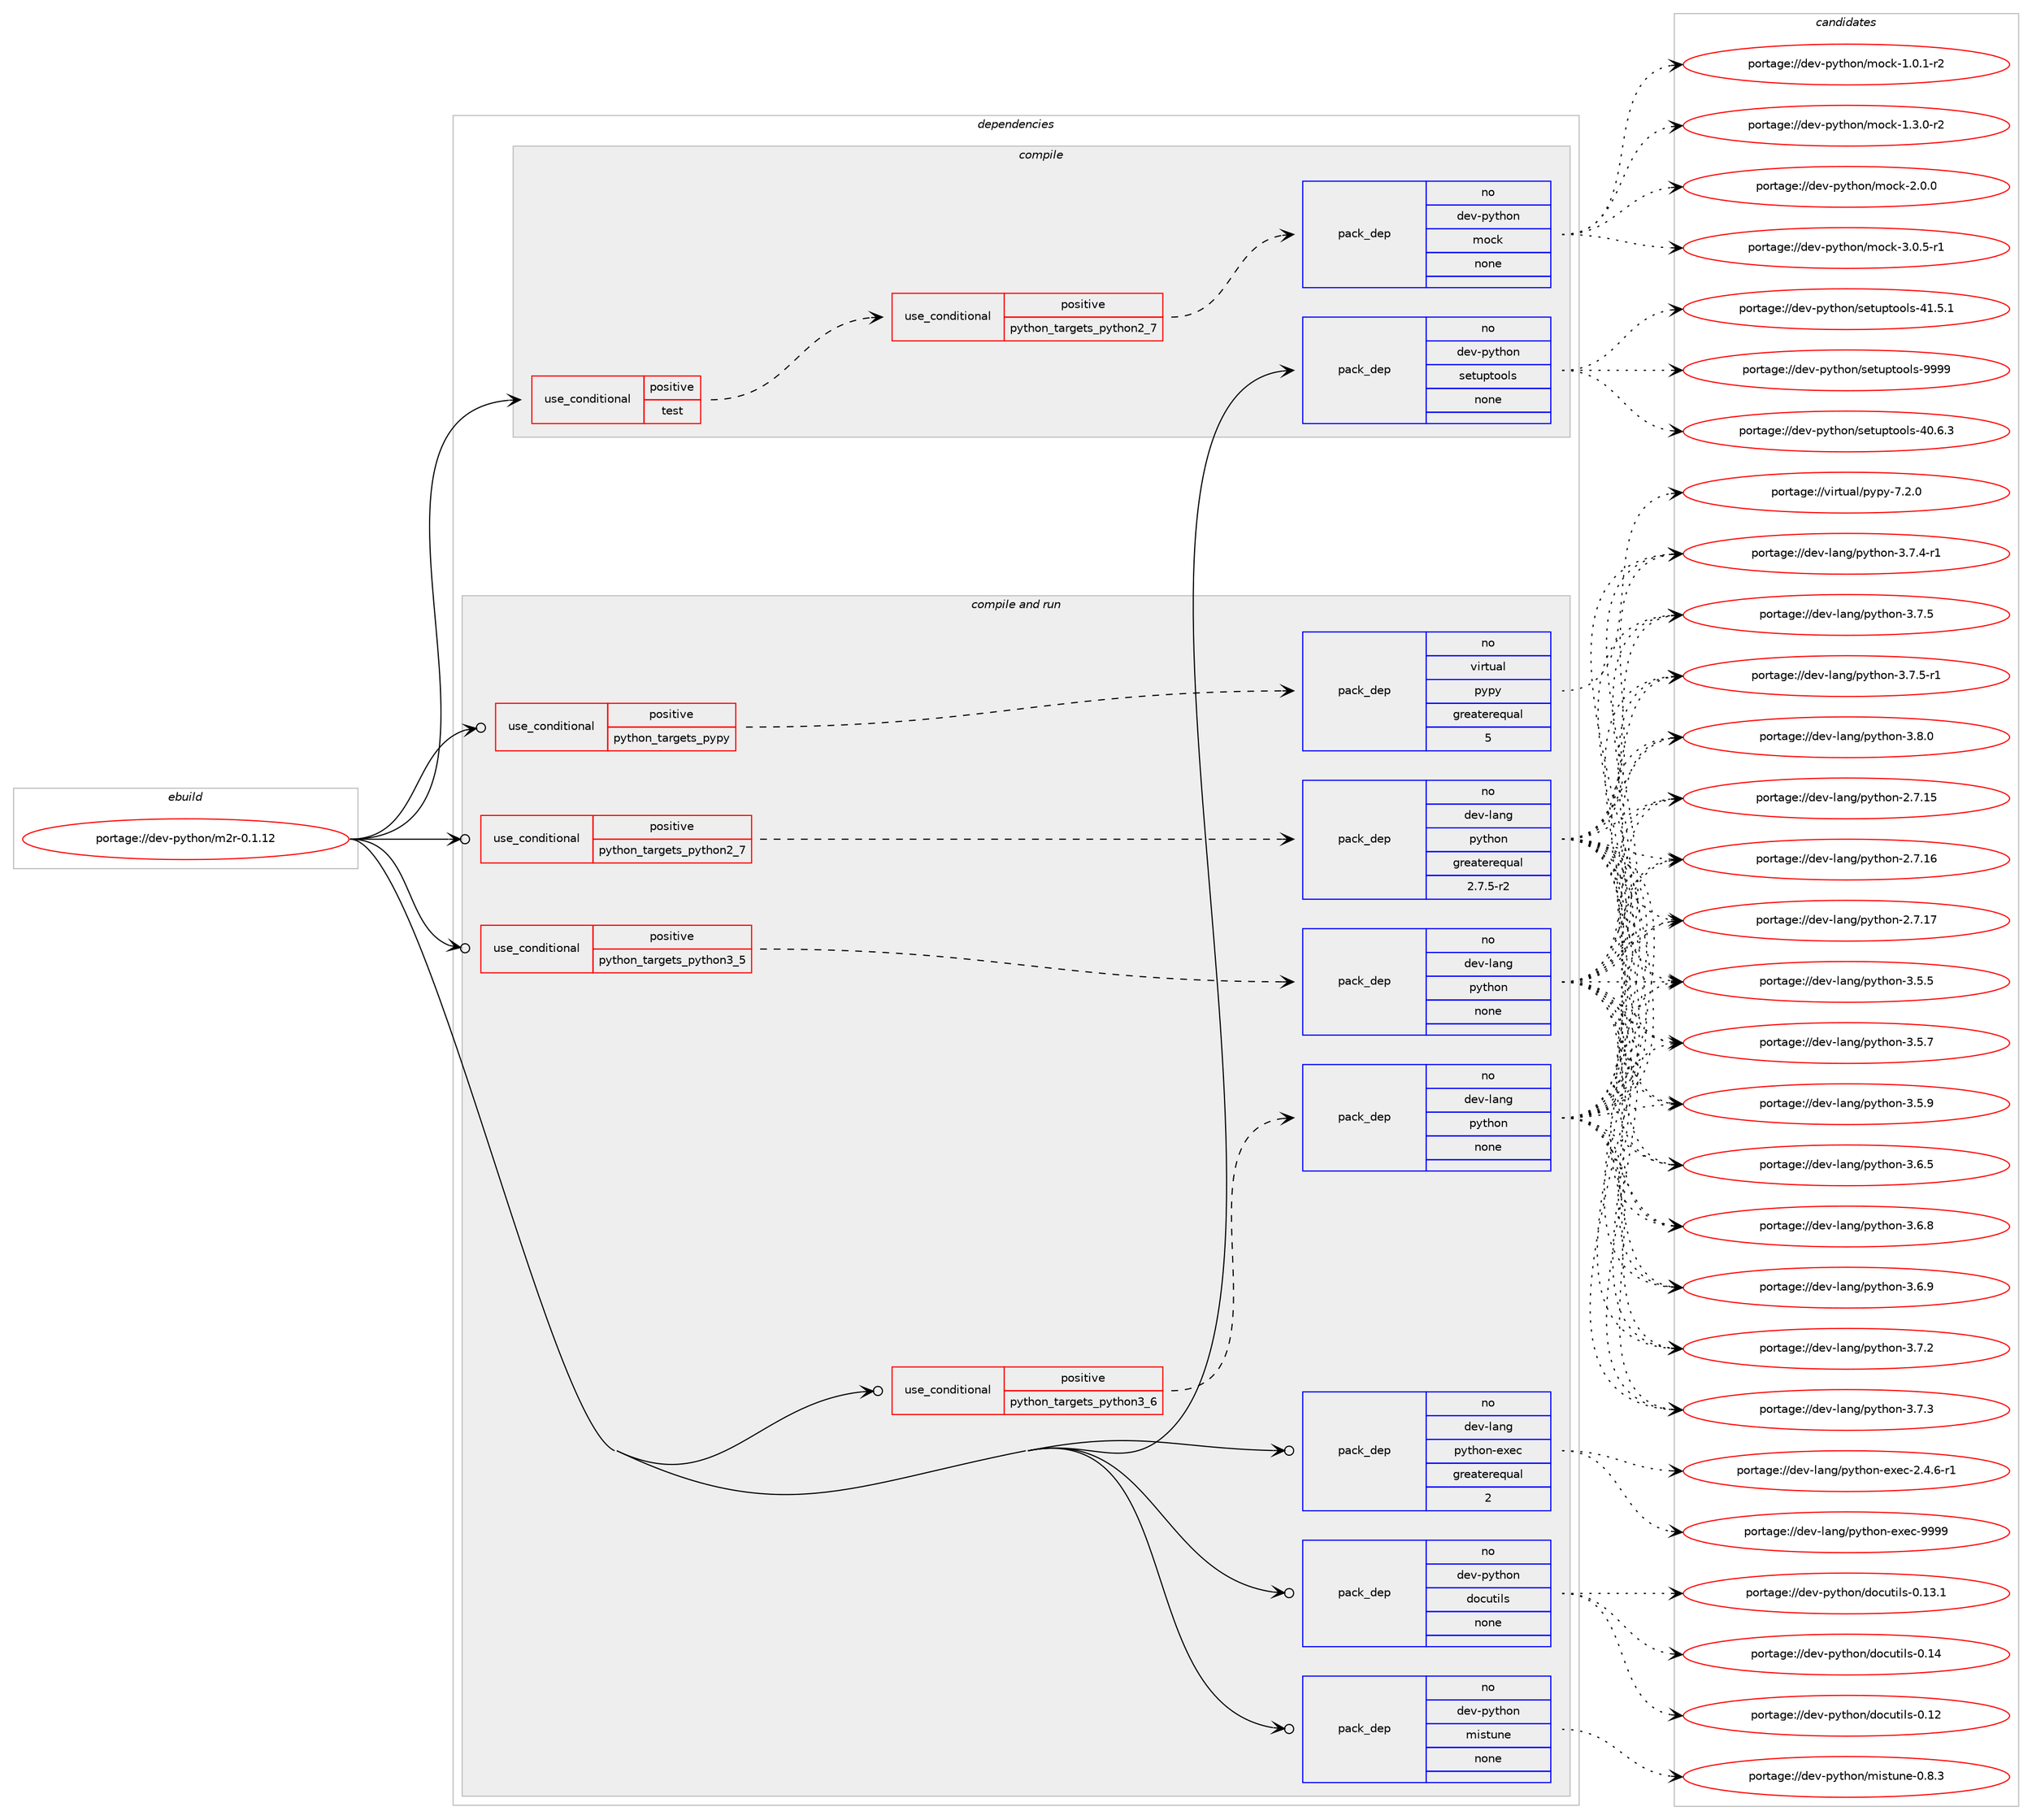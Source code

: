 digraph prolog {

# *************
# Graph options
# *************

newrank=true;
concentrate=true;
compound=true;
graph [rankdir=LR,fontname=Helvetica,fontsize=10,ranksep=1.5];#, ranksep=2.5, nodesep=0.2];
edge  [arrowhead=vee];
node  [fontname=Helvetica,fontsize=10];

# **********
# The ebuild
# **********

subgraph cluster_leftcol {
color=gray;
rank=same;
label=<<i>ebuild</i>>;
id [label="portage://dev-python/m2r-0.1.12", color=red, width=4, href="../dev-python/m2r-0.1.12.svg"];
}

# ****************
# The dependencies
# ****************

subgraph cluster_midcol {
color=gray;
label=<<i>dependencies</i>>;
subgraph cluster_compile {
fillcolor="#eeeeee";
style=filled;
label=<<i>compile</i>>;
subgraph cond31469 {
dependency148500 [label=<<TABLE BORDER="0" CELLBORDER="1" CELLSPACING="0" CELLPADDING="4"><TR><TD ROWSPAN="3" CELLPADDING="10">use_conditional</TD></TR><TR><TD>positive</TD></TR><TR><TD>test</TD></TR></TABLE>>, shape=none, color=red];
subgraph cond31470 {
dependency148501 [label=<<TABLE BORDER="0" CELLBORDER="1" CELLSPACING="0" CELLPADDING="4"><TR><TD ROWSPAN="3" CELLPADDING="10">use_conditional</TD></TR><TR><TD>positive</TD></TR><TR><TD>python_targets_python2_7</TD></TR></TABLE>>, shape=none, color=red];
subgraph pack113704 {
dependency148502 [label=<<TABLE BORDER="0" CELLBORDER="1" CELLSPACING="0" CELLPADDING="4" WIDTH="220"><TR><TD ROWSPAN="6" CELLPADDING="30">pack_dep</TD></TR><TR><TD WIDTH="110">no</TD></TR><TR><TD>dev-python</TD></TR><TR><TD>mock</TD></TR><TR><TD>none</TD></TR><TR><TD></TD></TR></TABLE>>, shape=none, color=blue];
}
dependency148501:e -> dependency148502:w [weight=20,style="dashed",arrowhead="vee"];
}
dependency148500:e -> dependency148501:w [weight=20,style="dashed",arrowhead="vee"];
}
id:e -> dependency148500:w [weight=20,style="solid",arrowhead="vee"];
subgraph pack113705 {
dependency148503 [label=<<TABLE BORDER="0" CELLBORDER="1" CELLSPACING="0" CELLPADDING="4" WIDTH="220"><TR><TD ROWSPAN="6" CELLPADDING="30">pack_dep</TD></TR><TR><TD WIDTH="110">no</TD></TR><TR><TD>dev-python</TD></TR><TR><TD>setuptools</TD></TR><TR><TD>none</TD></TR><TR><TD></TD></TR></TABLE>>, shape=none, color=blue];
}
id:e -> dependency148503:w [weight=20,style="solid",arrowhead="vee"];
}
subgraph cluster_compileandrun {
fillcolor="#eeeeee";
style=filled;
label=<<i>compile and run</i>>;
subgraph cond31471 {
dependency148504 [label=<<TABLE BORDER="0" CELLBORDER="1" CELLSPACING="0" CELLPADDING="4"><TR><TD ROWSPAN="3" CELLPADDING="10">use_conditional</TD></TR><TR><TD>positive</TD></TR><TR><TD>python_targets_pypy</TD></TR></TABLE>>, shape=none, color=red];
subgraph pack113706 {
dependency148505 [label=<<TABLE BORDER="0" CELLBORDER="1" CELLSPACING="0" CELLPADDING="4" WIDTH="220"><TR><TD ROWSPAN="6" CELLPADDING="30">pack_dep</TD></TR><TR><TD WIDTH="110">no</TD></TR><TR><TD>virtual</TD></TR><TR><TD>pypy</TD></TR><TR><TD>greaterequal</TD></TR><TR><TD>5</TD></TR></TABLE>>, shape=none, color=blue];
}
dependency148504:e -> dependency148505:w [weight=20,style="dashed",arrowhead="vee"];
}
id:e -> dependency148504:w [weight=20,style="solid",arrowhead="odotvee"];
subgraph cond31472 {
dependency148506 [label=<<TABLE BORDER="0" CELLBORDER="1" CELLSPACING="0" CELLPADDING="4"><TR><TD ROWSPAN="3" CELLPADDING="10">use_conditional</TD></TR><TR><TD>positive</TD></TR><TR><TD>python_targets_python2_7</TD></TR></TABLE>>, shape=none, color=red];
subgraph pack113707 {
dependency148507 [label=<<TABLE BORDER="0" CELLBORDER="1" CELLSPACING="0" CELLPADDING="4" WIDTH="220"><TR><TD ROWSPAN="6" CELLPADDING="30">pack_dep</TD></TR><TR><TD WIDTH="110">no</TD></TR><TR><TD>dev-lang</TD></TR><TR><TD>python</TD></TR><TR><TD>greaterequal</TD></TR><TR><TD>2.7.5-r2</TD></TR></TABLE>>, shape=none, color=blue];
}
dependency148506:e -> dependency148507:w [weight=20,style="dashed",arrowhead="vee"];
}
id:e -> dependency148506:w [weight=20,style="solid",arrowhead="odotvee"];
subgraph cond31473 {
dependency148508 [label=<<TABLE BORDER="0" CELLBORDER="1" CELLSPACING="0" CELLPADDING="4"><TR><TD ROWSPAN="3" CELLPADDING="10">use_conditional</TD></TR><TR><TD>positive</TD></TR><TR><TD>python_targets_python3_5</TD></TR></TABLE>>, shape=none, color=red];
subgraph pack113708 {
dependency148509 [label=<<TABLE BORDER="0" CELLBORDER="1" CELLSPACING="0" CELLPADDING="4" WIDTH="220"><TR><TD ROWSPAN="6" CELLPADDING="30">pack_dep</TD></TR><TR><TD WIDTH="110">no</TD></TR><TR><TD>dev-lang</TD></TR><TR><TD>python</TD></TR><TR><TD>none</TD></TR><TR><TD></TD></TR></TABLE>>, shape=none, color=blue];
}
dependency148508:e -> dependency148509:w [weight=20,style="dashed",arrowhead="vee"];
}
id:e -> dependency148508:w [weight=20,style="solid",arrowhead="odotvee"];
subgraph cond31474 {
dependency148510 [label=<<TABLE BORDER="0" CELLBORDER="1" CELLSPACING="0" CELLPADDING="4"><TR><TD ROWSPAN="3" CELLPADDING="10">use_conditional</TD></TR><TR><TD>positive</TD></TR><TR><TD>python_targets_python3_6</TD></TR></TABLE>>, shape=none, color=red];
subgraph pack113709 {
dependency148511 [label=<<TABLE BORDER="0" CELLBORDER="1" CELLSPACING="0" CELLPADDING="4" WIDTH="220"><TR><TD ROWSPAN="6" CELLPADDING="30">pack_dep</TD></TR><TR><TD WIDTH="110">no</TD></TR><TR><TD>dev-lang</TD></TR><TR><TD>python</TD></TR><TR><TD>none</TD></TR><TR><TD></TD></TR></TABLE>>, shape=none, color=blue];
}
dependency148510:e -> dependency148511:w [weight=20,style="dashed",arrowhead="vee"];
}
id:e -> dependency148510:w [weight=20,style="solid",arrowhead="odotvee"];
subgraph pack113710 {
dependency148512 [label=<<TABLE BORDER="0" CELLBORDER="1" CELLSPACING="0" CELLPADDING="4" WIDTH="220"><TR><TD ROWSPAN="6" CELLPADDING="30">pack_dep</TD></TR><TR><TD WIDTH="110">no</TD></TR><TR><TD>dev-lang</TD></TR><TR><TD>python-exec</TD></TR><TR><TD>greaterequal</TD></TR><TR><TD>2</TD></TR></TABLE>>, shape=none, color=blue];
}
id:e -> dependency148512:w [weight=20,style="solid",arrowhead="odotvee"];
subgraph pack113711 {
dependency148513 [label=<<TABLE BORDER="0" CELLBORDER="1" CELLSPACING="0" CELLPADDING="4" WIDTH="220"><TR><TD ROWSPAN="6" CELLPADDING="30">pack_dep</TD></TR><TR><TD WIDTH="110">no</TD></TR><TR><TD>dev-python</TD></TR><TR><TD>docutils</TD></TR><TR><TD>none</TD></TR><TR><TD></TD></TR></TABLE>>, shape=none, color=blue];
}
id:e -> dependency148513:w [weight=20,style="solid",arrowhead="odotvee"];
subgraph pack113712 {
dependency148514 [label=<<TABLE BORDER="0" CELLBORDER="1" CELLSPACING="0" CELLPADDING="4" WIDTH="220"><TR><TD ROWSPAN="6" CELLPADDING="30">pack_dep</TD></TR><TR><TD WIDTH="110">no</TD></TR><TR><TD>dev-python</TD></TR><TR><TD>mistune</TD></TR><TR><TD>none</TD></TR><TR><TD></TD></TR></TABLE>>, shape=none, color=blue];
}
id:e -> dependency148514:w [weight=20,style="solid",arrowhead="odotvee"];
}
subgraph cluster_run {
fillcolor="#eeeeee";
style=filled;
label=<<i>run</i>>;
}
}

# **************
# The candidates
# **************

subgraph cluster_choices {
rank=same;
color=gray;
label=<<i>candidates</i>>;

subgraph choice113704 {
color=black;
nodesep=1;
choiceportage1001011184511212111610411111047109111991074549464846494511450 [label="portage://dev-python/mock-1.0.1-r2", color=red, width=4,href="../dev-python/mock-1.0.1-r2.svg"];
choiceportage1001011184511212111610411111047109111991074549465146484511450 [label="portage://dev-python/mock-1.3.0-r2", color=red, width=4,href="../dev-python/mock-1.3.0-r2.svg"];
choiceportage100101118451121211161041111104710911199107455046484648 [label="portage://dev-python/mock-2.0.0", color=red, width=4,href="../dev-python/mock-2.0.0.svg"];
choiceportage1001011184511212111610411111047109111991074551464846534511449 [label="portage://dev-python/mock-3.0.5-r1", color=red, width=4,href="../dev-python/mock-3.0.5-r1.svg"];
dependency148502:e -> choiceportage1001011184511212111610411111047109111991074549464846494511450:w [style=dotted,weight="100"];
dependency148502:e -> choiceportage1001011184511212111610411111047109111991074549465146484511450:w [style=dotted,weight="100"];
dependency148502:e -> choiceportage100101118451121211161041111104710911199107455046484648:w [style=dotted,weight="100"];
dependency148502:e -> choiceportage1001011184511212111610411111047109111991074551464846534511449:w [style=dotted,weight="100"];
}
subgraph choice113705 {
color=black;
nodesep=1;
choiceportage100101118451121211161041111104711510111611711211611111110811545524846544651 [label="portage://dev-python/setuptools-40.6.3", color=red, width=4,href="../dev-python/setuptools-40.6.3.svg"];
choiceportage100101118451121211161041111104711510111611711211611111110811545524946534649 [label="portage://dev-python/setuptools-41.5.1", color=red, width=4,href="../dev-python/setuptools-41.5.1.svg"];
choiceportage10010111845112121116104111110471151011161171121161111111081154557575757 [label="portage://dev-python/setuptools-9999", color=red, width=4,href="../dev-python/setuptools-9999.svg"];
dependency148503:e -> choiceportage100101118451121211161041111104711510111611711211611111110811545524846544651:w [style=dotted,weight="100"];
dependency148503:e -> choiceportage100101118451121211161041111104711510111611711211611111110811545524946534649:w [style=dotted,weight="100"];
dependency148503:e -> choiceportage10010111845112121116104111110471151011161171121161111111081154557575757:w [style=dotted,weight="100"];
}
subgraph choice113706 {
color=black;
nodesep=1;
choiceportage1181051141161179710847112121112121455546504648 [label="portage://virtual/pypy-7.2.0", color=red, width=4,href="../virtual/pypy-7.2.0.svg"];
dependency148505:e -> choiceportage1181051141161179710847112121112121455546504648:w [style=dotted,weight="100"];
}
subgraph choice113707 {
color=black;
nodesep=1;
choiceportage10010111845108971101034711212111610411111045504655464953 [label="portage://dev-lang/python-2.7.15", color=red, width=4,href="../dev-lang/python-2.7.15.svg"];
choiceportage10010111845108971101034711212111610411111045504655464954 [label="portage://dev-lang/python-2.7.16", color=red, width=4,href="../dev-lang/python-2.7.16.svg"];
choiceportage10010111845108971101034711212111610411111045504655464955 [label="portage://dev-lang/python-2.7.17", color=red, width=4,href="../dev-lang/python-2.7.17.svg"];
choiceportage100101118451089711010347112121116104111110455146534653 [label="portage://dev-lang/python-3.5.5", color=red, width=4,href="../dev-lang/python-3.5.5.svg"];
choiceportage100101118451089711010347112121116104111110455146534655 [label="portage://dev-lang/python-3.5.7", color=red, width=4,href="../dev-lang/python-3.5.7.svg"];
choiceportage100101118451089711010347112121116104111110455146534657 [label="portage://dev-lang/python-3.5.9", color=red, width=4,href="../dev-lang/python-3.5.9.svg"];
choiceportage100101118451089711010347112121116104111110455146544653 [label="portage://dev-lang/python-3.6.5", color=red, width=4,href="../dev-lang/python-3.6.5.svg"];
choiceportage100101118451089711010347112121116104111110455146544656 [label="portage://dev-lang/python-3.6.8", color=red, width=4,href="../dev-lang/python-3.6.8.svg"];
choiceportage100101118451089711010347112121116104111110455146544657 [label="portage://dev-lang/python-3.6.9", color=red, width=4,href="../dev-lang/python-3.6.9.svg"];
choiceportage100101118451089711010347112121116104111110455146554650 [label="portage://dev-lang/python-3.7.2", color=red, width=4,href="../dev-lang/python-3.7.2.svg"];
choiceportage100101118451089711010347112121116104111110455146554651 [label="portage://dev-lang/python-3.7.3", color=red, width=4,href="../dev-lang/python-3.7.3.svg"];
choiceportage1001011184510897110103471121211161041111104551465546524511449 [label="portage://dev-lang/python-3.7.4-r1", color=red, width=4,href="../dev-lang/python-3.7.4-r1.svg"];
choiceportage100101118451089711010347112121116104111110455146554653 [label="portage://dev-lang/python-3.7.5", color=red, width=4,href="../dev-lang/python-3.7.5.svg"];
choiceportage1001011184510897110103471121211161041111104551465546534511449 [label="portage://dev-lang/python-3.7.5-r1", color=red, width=4,href="../dev-lang/python-3.7.5-r1.svg"];
choiceportage100101118451089711010347112121116104111110455146564648 [label="portage://dev-lang/python-3.8.0", color=red, width=4,href="../dev-lang/python-3.8.0.svg"];
dependency148507:e -> choiceportage10010111845108971101034711212111610411111045504655464953:w [style=dotted,weight="100"];
dependency148507:e -> choiceportage10010111845108971101034711212111610411111045504655464954:w [style=dotted,weight="100"];
dependency148507:e -> choiceportage10010111845108971101034711212111610411111045504655464955:w [style=dotted,weight="100"];
dependency148507:e -> choiceportage100101118451089711010347112121116104111110455146534653:w [style=dotted,weight="100"];
dependency148507:e -> choiceportage100101118451089711010347112121116104111110455146534655:w [style=dotted,weight="100"];
dependency148507:e -> choiceportage100101118451089711010347112121116104111110455146534657:w [style=dotted,weight="100"];
dependency148507:e -> choiceportage100101118451089711010347112121116104111110455146544653:w [style=dotted,weight="100"];
dependency148507:e -> choiceportage100101118451089711010347112121116104111110455146544656:w [style=dotted,weight="100"];
dependency148507:e -> choiceportage100101118451089711010347112121116104111110455146544657:w [style=dotted,weight="100"];
dependency148507:e -> choiceportage100101118451089711010347112121116104111110455146554650:w [style=dotted,weight="100"];
dependency148507:e -> choiceportage100101118451089711010347112121116104111110455146554651:w [style=dotted,weight="100"];
dependency148507:e -> choiceportage1001011184510897110103471121211161041111104551465546524511449:w [style=dotted,weight="100"];
dependency148507:e -> choiceportage100101118451089711010347112121116104111110455146554653:w [style=dotted,weight="100"];
dependency148507:e -> choiceportage1001011184510897110103471121211161041111104551465546534511449:w [style=dotted,weight="100"];
dependency148507:e -> choiceportage100101118451089711010347112121116104111110455146564648:w [style=dotted,weight="100"];
}
subgraph choice113708 {
color=black;
nodesep=1;
choiceportage10010111845108971101034711212111610411111045504655464953 [label="portage://dev-lang/python-2.7.15", color=red, width=4,href="../dev-lang/python-2.7.15.svg"];
choiceportage10010111845108971101034711212111610411111045504655464954 [label="portage://dev-lang/python-2.7.16", color=red, width=4,href="../dev-lang/python-2.7.16.svg"];
choiceportage10010111845108971101034711212111610411111045504655464955 [label="portage://dev-lang/python-2.7.17", color=red, width=4,href="../dev-lang/python-2.7.17.svg"];
choiceportage100101118451089711010347112121116104111110455146534653 [label="portage://dev-lang/python-3.5.5", color=red, width=4,href="../dev-lang/python-3.5.5.svg"];
choiceportage100101118451089711010347112121116104111110455146534655 [label="portage://dev-lang/python-3.5.7", color=red, width=4,href="../dev-lang/python-3.5.7.svg"];
choiceportage100101118451089711010347112121116104111110455146534657 [label="portage://dev-lang/python-3.5.9", color=red, width=4,href="../dev-lang/python-3.5.9.svg"];
choiceportage100101118451089711010347112121116104111110455146544653 [label="portage://dev-lang/python-3.6.5", color=red, width=4,href="../dev-lang/python-3.6.5.svg"];
choiceportage100101118451089711010347112121116104111110455146544656 [label="portage://dev-lang/python-3.6.8", color=red, width=4,href="../dev-lang/python-3.6.8.svg"];
choiceportage100101118451089711010347112121116104111110455146544657 [label="portage://dev-lang/python-3.6.9", color=red, width=4,href="../dev-lang/python-3.6.9.svg"];
choiceportage100101118451089711010347112121116104111110455146554650 [label="portage://dev-lang/python-3.7.2", color=red, width=4,href="../dev-lang/python-3.7.2.svg"];
choiceportage100101118451089711010347112121116104111110455146554651 [label="portage://dev-lang/python-3.7.3", color=red, width=4,href="../dev-lang/python-3.7.3.svg"];
choiceportage1001011184510897110103471121211161041111104551465546524511449 [label="portage://dev-lang/python-3.7.4-r1", color=red, width=4,href="../dev-lang/python-3.7.4-r1.svg"];
choiceportage100101118451089711010347112121116104111110455146554653 [label="portage://dev-lang/python-3.7.5", color=red, width=4,href="../dev-lang/python-3.7.5.svg"];
choiceportage1001011184510897110103471121211161041111104551465546534511449 [label="portage://dev-lang/python-3.7.5-r1", color=red, width=4,href="../dev-lang/python-3.7.5-r1.svg"];
choiceportage100101118451089711010347112121116104111110455146564648 [label="portage://dev-lang/python-3.8.0", color=red, width=4,href="../dev-lang/python-3.8.0.svg"];
dependency148509:e -> choiceportage10010111845108971101034711212111610411111045504655464953:w [style=dotted,weight="100"];
dependency148509:e -> choiceportage10010111845108971101034711212111610411111045504655464954:w [style=dotted,weight="100"];
dependency148509:e -> choiceportage10010111845108971101034711212111610411111045504655464955:w [style=dotted,weight="100"];
dependency148509:e -> choiceportage100101118451089711010347112121116104111110455146534653:w [style=dotted,weight="100"];
dependency148509:e -> choiceportage100101118451089711010347112121116104111110455146534655:w [style=dotted,weight="100"];
dependency148509:e -> choiceportage100101118451089711010347112121116104111110455146534657:w [style=dotted,weight="100"];
dependency148509:e -> choiceportage100101118451089711010347112121116104111110455146544653:w [style=dotted,weight="100"];
dependency148509:e -> choiceportage100101118451089711010347112121116104111110455146544656:w [style=dotted,weight="100"];
dependency148509:e -> choiceportage100101118451089711010347112121116104111110455146544657:w [style=dotted,weight="100"];
dependency148509:e -> choiceportage100101118451089711010347112121116104111110455146554650:w [style=dotted,weight="100"];
dependency148509:e -> choiceportage100101118451089711010347112121116104111110455146554651:w [style=dotted,weight="100"];
dependency148509:e -> choiceportage1001011184510897110103471121211161041111104551465546524511449:w [style=dotted,weight="100"];
dependency148509:e -> choiceportage100101118451089711010347112121116104111110455146554653:w [style=dotted,weight="100"];
dependency148509:e -> choiceportage1001011184510897110103471121211161041111104551465546534511449:w [style=dotted,weight="100"];
dependency148509:e -> choiceportage100101118451089711010347112121116104111110455146564648:w [style=dotted,weight="100"];
}
subgraph choice113709 {
color=black;
nodesep=1;
choiceportage10010111845108971101034711212111610411111045504655464953 [label="portage://dev-lang/python-2.7.15", color=red, width=4,href="../dev-lang/python-2.7.15.svg"];
choiceportage10010111845108971101034711212111610411111045504655464954 [label="portage://dev-lang/python-2.7.16", color=red, width=4,href="../dev-lang/python-2.7.16.svg"];
choiceportage10010111845108971101034711212111610411111045504655464955 [label="portage://dev-lang/python-2.7.17", color=red, width=4,href="../dev-lang/python-2.7.17.svg"];
choiceportage100101118451089711010347112121116104111110455146534653 [label="portage://dev-lang/python-3.5.5", color=red, width=4,href="../dev-lang/python-3.5.5.svg"];
choiceportage100101118451089711010347112121116104111110455146534655 [label="portage://dev-lang/python-3.5.7", color=red, width=4,href="../dev-lang/python-3.5.7.svg"];
choiceportage100101118451089711010347112121116104111110455146534657 [label="portage://dev-lang/python-3.5.9", color=red, width=4,href="../dev-lang/python-3.5.9.svg"];
choiceportage100101118451089711010347112121116104111110455146544653 [label="portage://dev-lang/python-3.6.5", color=red, width=4,href="../dev-lang/python-3.6.5.svg"];
choiceportage100101118451089711010347112121116104111110455146544656 [label="portage://dev-lang/python-3.6.8", color=red, width=4,href="../dev-lang/python-3.6.8.svg"];
choiceportage100101118451089711010347112121116104111110455146544657 [label="portage://dev-lang/python-3.6.9", color=red, width=4,href="../dev-lang/python-3.6.9.svg"];
choiceportage100101118451089711010347112121116104111110455146554650 [label="portage://dev-lang/python-3.7.2", color=red, width=4,href="../dev-lang/python-3.7.2.svg"];
choiceportage100101118451089711010347112121116104111110455146554651 [label="portage://dev-lang/python-3.7.3", color=red, width=4,href="../dev-lang/python-3.7.3.svg"];
choiceportage1001011184510897110103471121211161041111104551465546524511449 [label="portage://dev-lang/python-3.7.4-r1", color=red, width=4,href="../dev-lang/python-3.7.4-r1.svg"];
choiceportage100101118451089711010347112121116104111110455146554653 [label="portage://dev-lang/python-3.7.5", color=red, width=4,href="../dev-lang/python-3.7.5.svg"];
choiceportage1001011184510897110103471121211161041111104551465546534511449 [label="portage://dev-lang/python-3.7.5-r1", color=red, width=4,href="../dev-lang/python-3.7.5-r1.svg"];
choiceportage100101118451089711010347112121116104111110455146564648 [label="portage://dev-lang/python-3.8.0", color=red, width=4,href="../dev-lang/python-3.8.0.svg"];
dependency148511:e -> choiceportage10010111845108971101034711212111610411111045504655464953:w [style=dotted,weight="100"];
dependency148511:e -> choiceportage10010111845108971101034711212111610411111045504655464954:w [style=dotted,weight="100"];
dependency148511:e -> choiceportage10010111845108971101034711212111610411111045504655464955:w [style=dotted,weight="100"];
dependency148511:e -> choiceportage100101118451089711010347112121116104111110455146534653:w [style=dotted,weight="100"];
dependency148511:e -> choiceportage100101118451089711010347112121116104111110455146534655:w [style=dotted,weight="100"];
dependency148511:e -> choiceportage100101118451089711010347112121116104111110455146534657:w [style=dotted,weight="100"];
dependency148511:e -> choiceportage100101118451089711010347112121116104111110455146544653:w [style=dotted,weight="100"];
dependency148511:e -> choiceportage100101118451089711010347112121116104111110455146544656:w [style=dotted,weight="100"];
dependency148511:e -> choiceportage100101118451089711010347112121116104111110455146544657:w [style=dotted,weight="100"];
dependency148511:e -> choiceportage100101118451089711010347112121116104111110455146554650:w [style=dotted,weight="100"];
dependency148511:e -> choiceportage100101118451089711010347112121116104111110455146554651:w [style=dotted,weight="100"];
dependency148511:e -> choiceportage1001011184510897110103471121211161041111104551465546524511449:w [style=dotted,weight="100"];
dependency148511:e -> choiceportage100101118451089711010347112121116104111110455146554653:w [style=dotted,weight="100"];
dependency148511:e -> choiceportage1001011184510897110103471121211161041111104551465546534511449:w [style=dotted,weight="100"];
dependency148511:e -> choiceportage100101118451089711010347112121116104111110455146564648:w [style=dotted,weight="100"];
}
subgraph choice113710 {
color=black;
nodesep=1;
choiceportage10010111845108971101034711212111610411111045101120101994550465246544511449 [label="portage://dev-lang/python-exec-2.4.6-r1", color=red, width=4,href="../dev-lang/python-exec-2.4.6-r1.svg"];
choiceportage10010111845108971101034711212111610411111045101120101994557575757 [label="portage://dev-lang/python-exec-9999", color=red, width=4,href="../dev-lang/python-exec-9999.svg"];
dependency148512:e -> choiceportage10010111845108971101034711212111610411111045101120101994550465246544511449:w [style=dotted,weight="100"];
dependency148512:e -> choiceportage10010111845108971101034711212111610411111045101120101994557575757:w [style=dotted,weight="100"];
}
subgraph choice113711 {
color=black;
nodesep=1;
choiceportage1001011184511212111610411111047100111991171161051081154548464950 [label="portage://dev-python/docutils-0.12", color=red, width=4,href="../dev-python/docutils-0.12.svg"];
choiceportage10010111845112121116104111110471001119911711610510811545484649514649 [label="portage://dev-python/docutils-0.13.1", color=red, width=4,href="../dev-python/docutils-0.13.1.svg"];
choiceportage1001011184511212111610411111047100111991171161051081154548464952 [label="portage://dev-python/docutils-0.14", color=red, width=4,href="../dev-python/docutils-0.14.svg"];
dependency148513:e -> choiceportage1001011184511212111610411111047100111991171161051081154548464950:w [style=dotted,weight="100"];
dependency148513:e -> choiceportage10010111845112121116104111110471001119911711610510811545484649514649:w [style=dotted,weight="100"];
dependency148513:e -> choiceportage1001011184511212111610411111047100111991171161051081154548464952:w [style=dotted,weight="100"];
}
subgraph choice113712 {
color=black;
nodesep=1;
choiceportage1001011184511212111610411111047109105115116117110101454846564651 [label="portage://dev-python/mistune-0.8.3", color=red, width=4,href="../dev-python/mistune-0.8.3.svg"];
dependency148514:e -> choiceportage1001011184511212111610411111047109105115116117110101454846564651:w [style=dotted,weight="100"];
}
}

}
